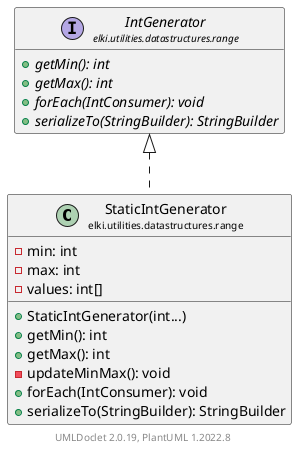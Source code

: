 @startuml
    remove .*\.(Instance|Par|Parameterizer|Factory)$
    set namespaceSeparator none
    hide empty fields
    hide empty methods

    class "<size:14>StaticIntGenerator\n<size:10>elki.utilities.datastructures.range" as elki.utilities.datastructures.range.StaticIntGenerator [[StaticIntGenerator.html]] {
        -min: int
        -max: int
        -values: int[]
        +StaticIntGenerator(int...)
        +getMin(): int
        +getMax(): int
        -updateMinMax(): void
        +forEach(IntConsumer): void
        +serializeTo(StringBuilder): StringBuilder
    }

    interface "<size:14>IntGenerator\n<size:10>elki.utilities.datastructures.range" as elki.utilities.datastructures.range.IntGenerator [[IntGenerator.html]] {
        {abstract} +getMin(): int
        {abstract} +getMax(): int
        {abstract} +forEach(IntConsumer): void
        {abstract} +serializeTo(StringBuilder): StringBuilder
    }

    elki.utilities.datastructures.range.IntGenerator <|.. elki.utilities.datastructures.range.StaticIntGenerator

    center footer UMLDoclet 2.0.19, PlantUML 1.2022.8
@enduml
